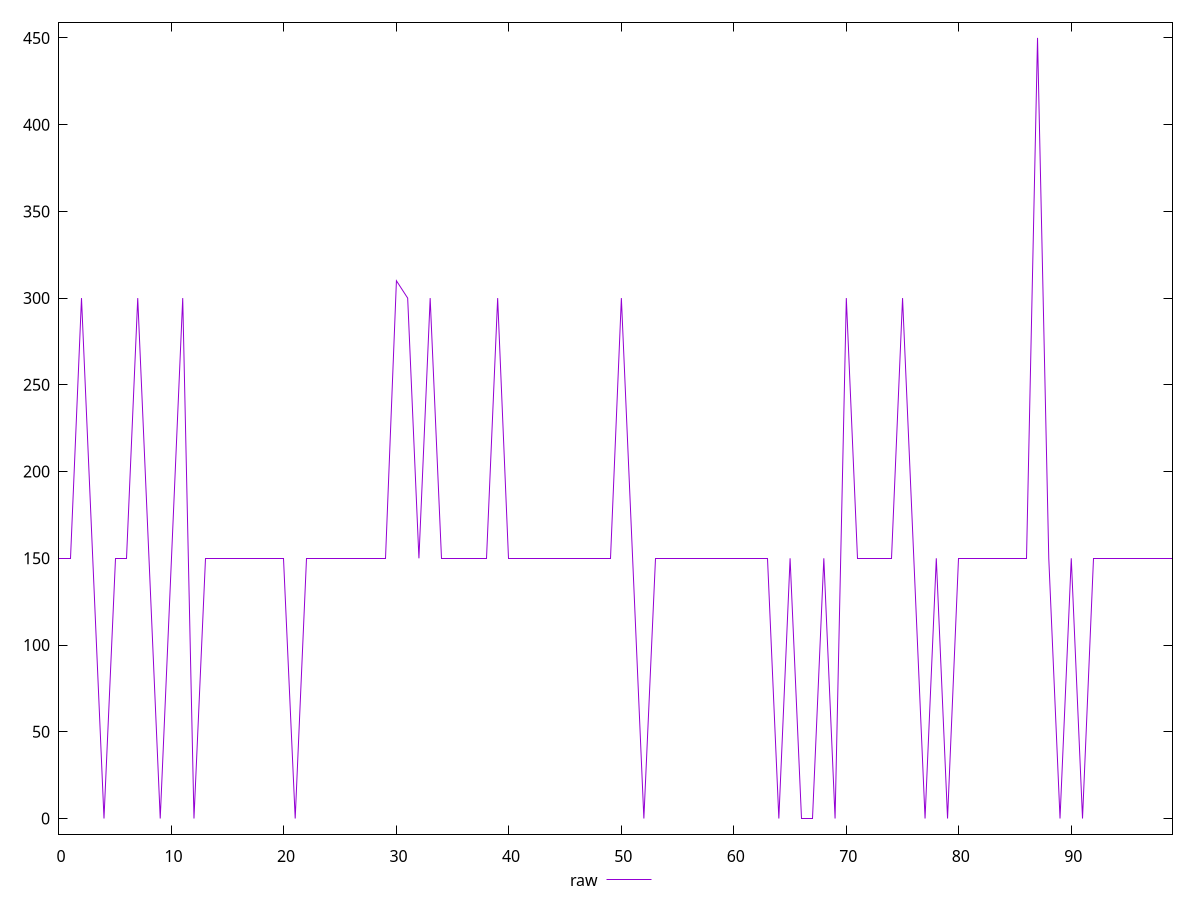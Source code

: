 reset

$raw <<EOF
0 150
1 150
2 300
3 150
4 0
5 150
6 150
7 300
8 150
9 0
10 150
11 300
12 0
13 150
14 150
15 150
16 150
17 150
18 150
19 150
20 150
21 0
22 150
23 150
24 150
25 150
26 150
27 150
28 150
29 150
30 310
31 300
32 150
33 300
34 150
35 150
36 150
37 150
38 150
39 300
40 150
41 150
42 150
43 150
44 150
45 150
46 150
47 150
48 150
49 150
50 300
51 150
52 0
53 150
54 150
55 150
56 150
57 150
58 150
59 150
60 150
61 150
62 150
63 150
64 0
65 150
66 0
67 0
68 150
69 0
70 300
71 150
72 150
73 150
74 150
75 300
76 150
77 0
78 150
79 0
80 150
81 150
82 150
83 150
84 150
85 150
86 150
87 450
88 150
89 0
90 150
91 0
92 150
93 150
94 150
95 150
96 150
97 150
98 150
99 150
EOF

set key outside below
set xrange [0:99]
set yrange [-9:459]
set trange [-9:459]
set terminal svg size 640, 500 enhanced background rgb 'white'
set output "report_00016_2021-02-10T13-31-48.338Z/uses-http2/samples/pages/raw/values.svg"

plot $raw title "raw" with line

reset
